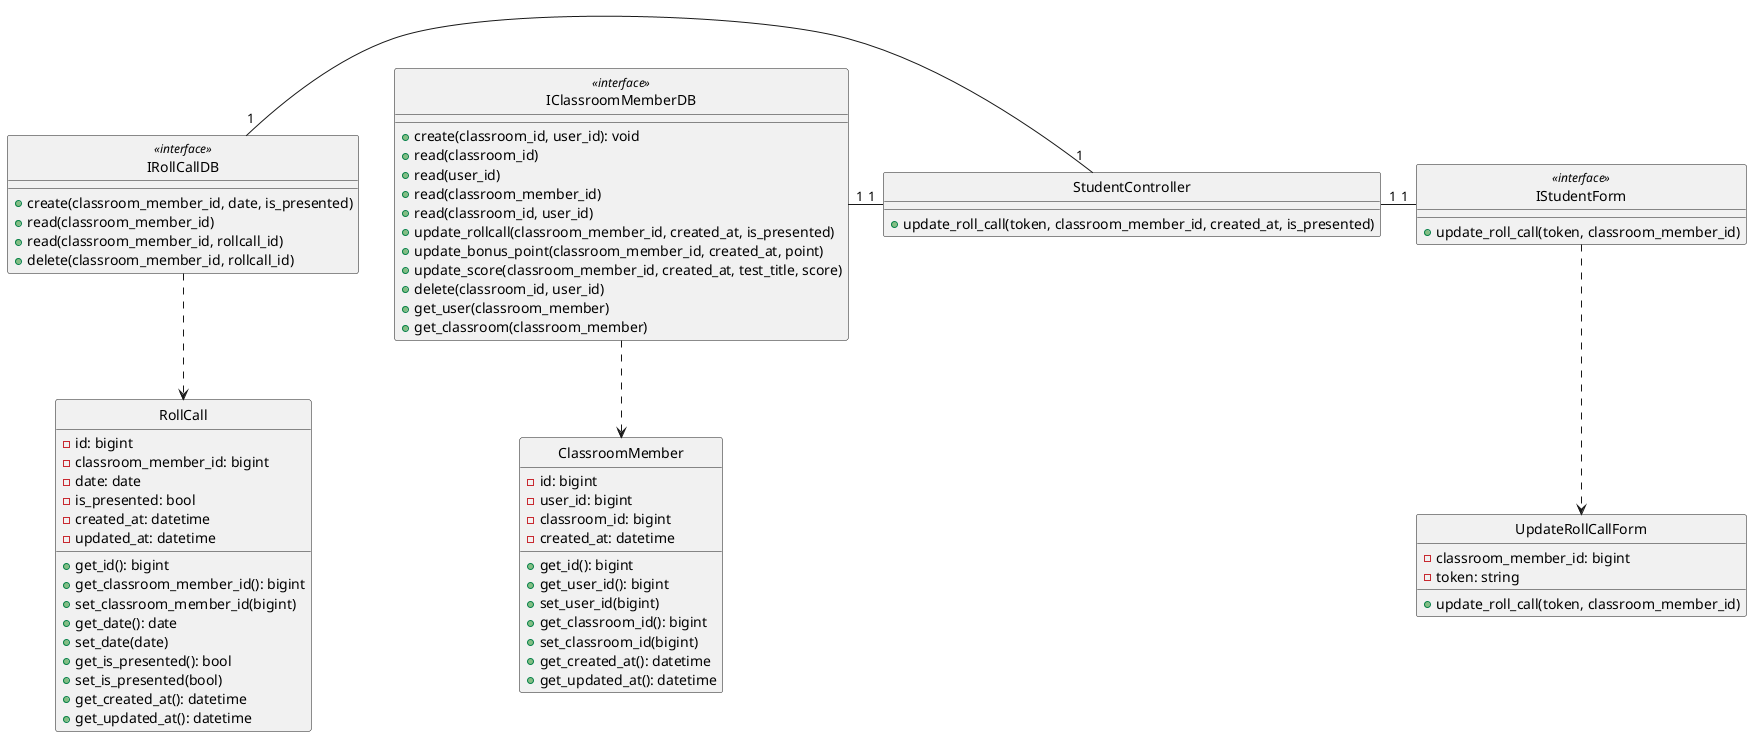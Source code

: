 @startuml addStudent

class UpdateRollCallForm {
    - classroom_member_id: bigint
    - token: string

    + update_roll_call(token, classroom_member_id)
}

class IStudentForm <<interface>> {
    + update_roll_call(token, classroom_member_id)
}

class StudentController {
    + update_roll_call(token, classroom_member_id, created_at, is_presented)
}

class ClassroomMember {
    - id: bigint
    - user_id: bigint
    - classroom_id: bigint
    - created_at: datetime

    + get_id(): bigint
    + get_user_id(): bigint
    + set_user_id(bigint)
    + get_classroom_id(): bigint
    + set_classroom_id(bigint)
    + get_created_at(): datetime
    + get_updated_at(): datetime
}

class IClassroomMemberDB <<interface>> {
    + create(classroom_id, user_id): void
    + read(classroom_id)
    + read(user_id)
    + read(classroom_member_id)
    + read(classroom_id, user_id)
    + update_rollcall(classroom_member_id, created_at, is_presented)
    + update_bonus_point(classroom_member_id, created_at, point)
    + update_score(classroom_member_id, created_at, test_title, score)
    + delete(classroom_id, user_id)
    + get_user(classroom_member)
    + get_classroom(classroom_member)
}


class RollCall {
    - id: bigint
    - classroom_member_id: bigint
    - date: date
    - is_presented: bool
    - created_at: datetime
    - updated_at: datetime

    + get_id(): bigint
    + get_classroom_member_id(): bigint
    + set_classroom_member_id(bigint)
    + get_date(): date
    + set_date(date)
    + get_is_presented(): bool
    + set_is_presented(bool)
    + get_created_at(): datetime
    + get_updated_at(): datetime
}

class IRollCallDB <<interface>> {
    + create(classroom_member_id, date, is_presented)
    + read(classroom_member_id)
    + read(classroom_member_id, rollcall_id)
    + delete(classroom_member_id, rollcall_id)
}

hide UpdateRollCallForm circle
hide IStudentForm <<interface>> circle
hide StudentController circle
hide IClassroomMemberDB <<interface>> circle
hide ClassroomMember circle
hide IRollCallDB <<interface>> circle
hide RollCall circle


IStudentForm .down.> UpdateRollCallForm
IClassroomMemberDB .down.> ClassroomMember
IRollCallDB .down.> RollCall
IStudentForm "1"-left-"1" StudentController
StudentController "1"-left-"1" IClassroomMemberDB
StudentController "1"-left-"1" IRollCallDB


@enduml
